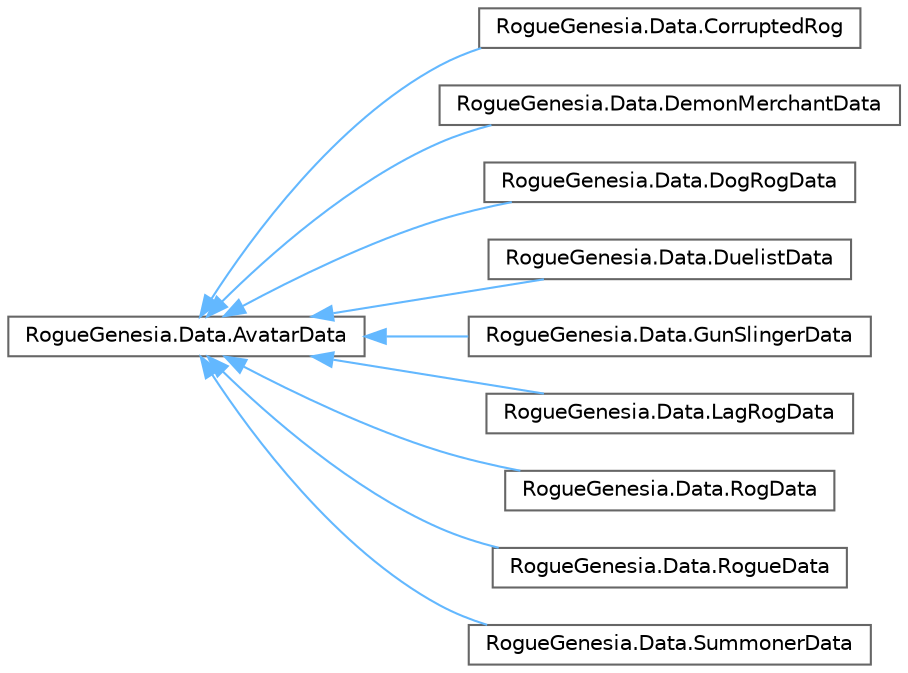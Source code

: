 digraph "Graphical Class Hierarchy"
{
 // LATEX_PDF_SIZE
  bgcolor="transparent";
  edge [fontname=Helvetica,fontsize=10,labelfontname=Helvetica,labelfontsize=10];
  node [fontname=Helvetica,fontsize=10,shape=box,height=0.2,width=0.4];
  rankdir="LR";
  Node0 [label="RogueGenesia.Data.AvatarData",height=0.2,width=0.4,color="grey40", fillcolor="white", style="filled",URL="$class_rogue_genesia_1_1_data_1_1_avatar_data.html",tooltip=" "];
  Node0 -> Node1 [dir="back",color="steelblue1",style="solid"];
  Node1 [label="RogueGenesia.Data.CorruptedRog",height=0.2,width=0.4,color="grey40", fillcolor="white", style="filled",URL="$class_rogue_genesia_1_1_data_1_1_corrupted_rog.html",tooltip=" "];
  Node0 -> Node2 [dir="back",color="steelblue1",style="solid"];
  Node2 [label="RogueGenesia.Data.DemonMerchantData",height=0.2,width=0.4,color="grey40", fillcolor="white", style="filled",URL="$class_rogue_genesia_1_1_data_1_1_demon_merchant_data.html",tooltip=" "];
  Node0 -> Node3 [dir="back",color="steelblue1",style="solid"];
  Node3 [label="RogueGenesia.Data.DogRogData",height=0.2,width=0.4,color="grey40", fillcolor="white", style="filled",URL="$class_rogue_genesia_1_1_data_1_1_dog_rog_data.html",tooltip=" "];
  Node0 -> Node4 [dir="back",color="steelblue1",style="solid"];
  Node4 [label="RogueGenesia.Data.DuelistData",height=0.2,width=0.4,color="grey40", fillcolor="white", style="filled",URL="$class_rogue_genesia_1_1_data_1_1_duelist_data.html",tooltip=" "];
  Node0 -> Node5 [dir="back",color="steelblue1",style="solid"];
  Node5 [label="RogueGenesia.Data.GunSlingerData",height=0.2,width=0.4,color="grey40", fillcolor="white", style="filled",URL="$class_rogue_genesia_1_1_data_1_1_gun_slinger_data.html",tooltip=" "];
  Node0 -> Node6 [dir="back",color="steelblue1",style="solid"];
  Node6 [label="RogueGenesia.Data.LagRogData",height=0.2,width=0.4,color="grey40", fillcolor="white", style="filled",URL="$class_rogue_genesia_1_1_data_1_1_lag_rog_data.html",tooltip=" "];
  Node0 -> Node7 [dir="back",color="steelblue1",style="solid"];
  Node7 [label="RogueGenesia.Data.RogData",height=0.2,width=0.4,color="grey40", fillcolor="white", style="filled",URL="$class_rogue_genesia_1_1_data_1_1_rog_data.html",tooltip=" "];
  Node0 -> Node8 [dir="back",color="steelblue1",style="solid"];
  Node8 [label="RogueGenesia.Data.RogueData",height=0.2,width=0.4,color="grey40", fillcolor="white", style="filled",URL="$class_rogue_genesia_1_1_data_1_1_rogue_data.html",tooltip=" "];
  Node0 -> Node9 [dir="back",color="steelblue1",style="solid"];
  Node9 [label="RogueGenesia.Data.SummonerData",height=0.2,width=0.4,color="grey40", fillcolor="white", style="filled",URL="$class_rogue_genesia_1_1_data_1_1_summoner_data.html",tooltip=" "];
}
